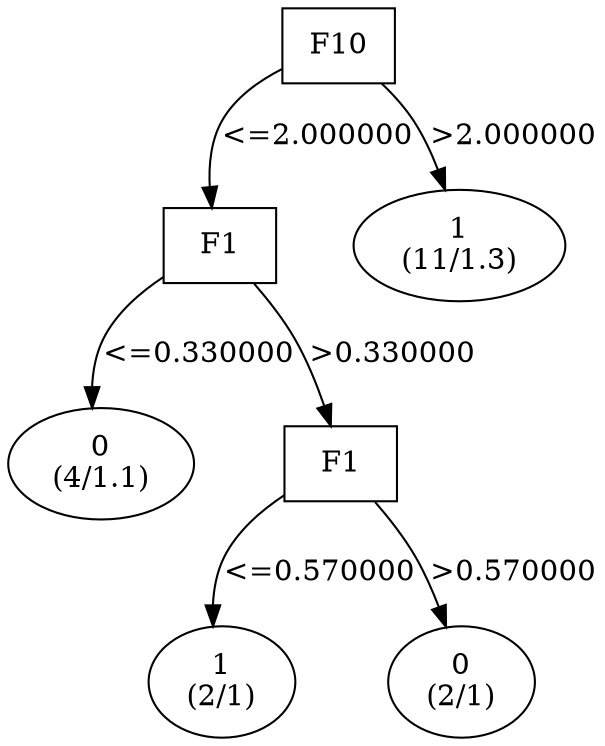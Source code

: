 digraph YaDT {
n0 [ shape=box, label="F10\n"]
n0 -> n1 [label="<=2.000000"]
n1 [ shape=box, label="F1\n"]
n1 -> n2 [label="<=0.330000"]
n2 [ shape=ellipse, label="0\n(4/1.1)"]
n1 -> n3 [label=">0.330000"]
n3 [ shape=box, label="F1\n"]
n3 -> n4 [label="<=0.570000"]
n4 [ shape=ellipse, label="1\n(2/1)"]
n3 -> n5 [label=">0.570000"]
n5 [ shape=ellipse, label="0\n(2/1)"]
n0 -> n8 [label=">2.000000"]
n8 [ shape=ellipse, label="1\n(11/1.3)"]
}
